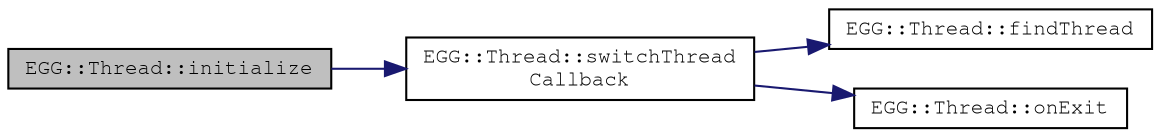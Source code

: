 digraph "EGG::Thread::initialize"
{
 // LATEX_PDF_SIZE
  edge [fontname="FreeMono",fontsize="10",labelfontname="FreeMono",labelfontsize="10"];
  node [fontname="FreeMono",fontsize="10",shape=record];
  rankdir="LR";
  Node1 [label="EGG::Thread::initialize",height=0.2,width=0.4,color="black", fillcolor="grey75", style="filled", fontcolor="black",tooltip="Initialize EGG Thread."];
  Node1 -> Node2 [color="midnightblue",fontsize="10",style="solid",fontname="FreeMono"];
  Node2 [label="EGG::Thread::switchThread\lCallback",height=0.2,width=0.4,color="black", fillcolor="white", style="filled",URL="$class_e_g_g_1_1_thread.html#a277a20ae3c47826fb11f094dfcbc1910",tooltip="The callback for switching threads."];
  Node2 -> Node3 [color="midnightblue",fontsize="10",style="solid",fontname="FreeMono"];
  Node3 [label="EGG::Thread::findThread",height=0.2,width=0.4,color="black", fillcolor="white", style="filled",URL="$class_e_g_g_1_1_thread.html#a891b22697eb55c1e2ad3ee0307f4656a",tooltip="Find the (first) EGG::Thread that matches the provided osThread."];
  Node2 -> Node4 [color="midnightblue",fontsize="10",style="solid",fontname="FreeMono"];
  Node4 [label="EGG::Thread::onExit",height=0.2,width=0.4,color="black", fillcolor="white", style="filled",URL="$class_e_g_g_1_1_thread.html#af700d44bfa20b436f607414cb65bcfa6",tooltip="< [vt+0x14]"];
}

